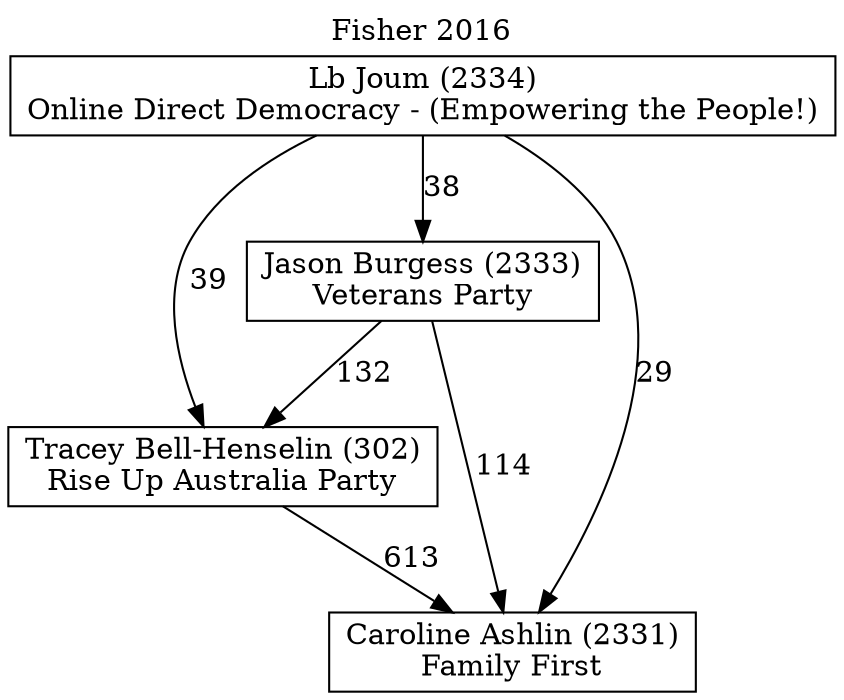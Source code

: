 // House preference flow
digraph "Caroline Ashlin (2331)_Fisher_2016" {
	graph [label="Fisher 2016" labelloc=t mclimit=10]
	node [shape=box]
	"Lb Joum (2334)" [label="Lb Joum (2334)
Online Direct Democracy - (Empowering the People!)"]
	"Tracey Bell-Henselin (302)" [label="Tracey Bell-Henselin (302)
Rise Up Australia Party"]
	"Jason Burgess (2333)" [label="Jason Burgess (2333)
Veterans Party"]
	"Caroline Ashlin (2331)" [label="Caroline Ashlin (2331)
Family First"]
	"Jason Burgess (2333)" -> "Caroline Ashlin (2331)" [label=114]
	"Lb Joum (2334)" -> "Tracey Bell-Henselin (302)" [label=39]
	"Jason Burgess (2333)" -> "Tracey Bell-Henselin (302)" [label=132]
	"Tracey Bell-Henselin (302)" -> "Caroline Ashlin (2331)" [label=613]
	"Lb Joum (2334)" -> "Caroline Ashlin (2331)" [label=29]
	"Lb Joum (2334)" -> "Jason Burgess (2333)" [label=38]
}
